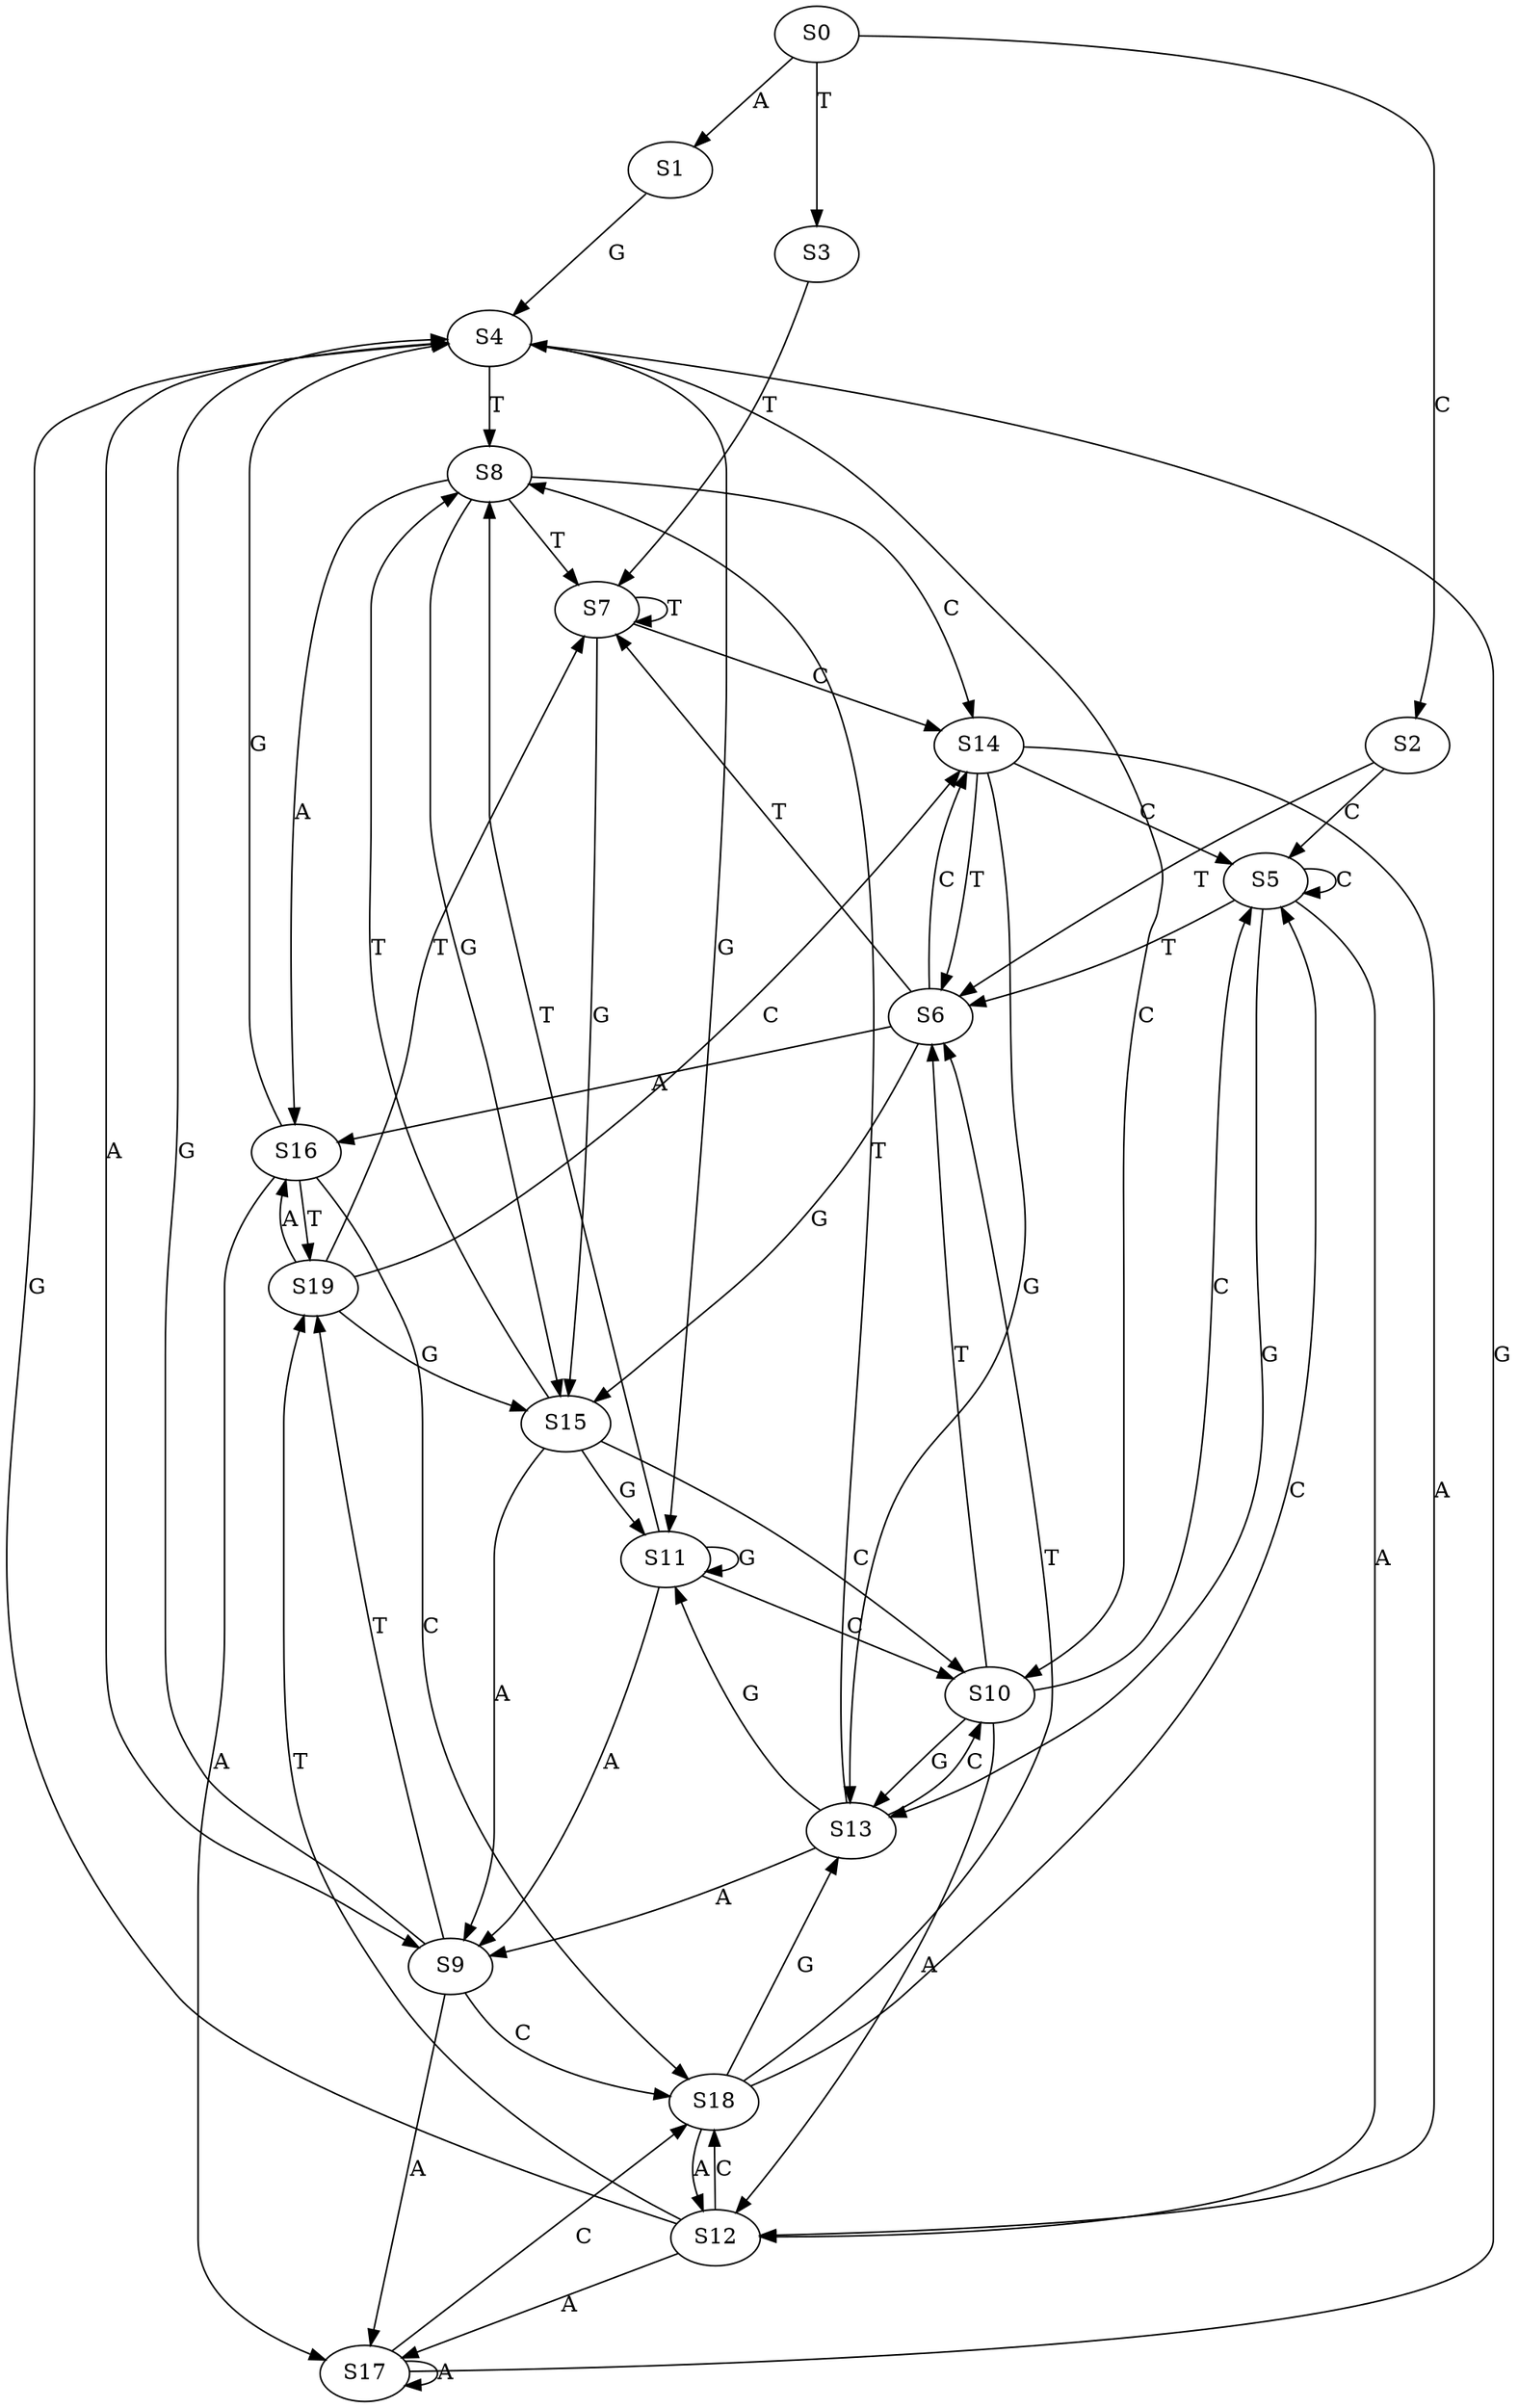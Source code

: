 strict digraph  {
	S0 -> S1 [ label = A ];
	S0 -> S2 [ label = C ];
	S0 -> S3 [ label = T ];
	S1 -> S4 [ label = G ];
	S2 -> S5 [ label = C ];
	S2 -> S6 [ label = T ];
	S3 -> S7 [ label = T ];
	S4 -> S8 [ label = T ];
	S4 -> S9 [ label = A ];
	S4 -> S10 [ label = C ];
	S4 -> S11 [ label = G ];
	S5 -> S12 [ label = A ];
	S5 -> S13 [ label = G ];
	S5 -> S6 [ label = T ];
	S5 -> S5 [ label = C ];
	S6 -> S7 [ label = T ];
	S6 -> S14 [ label = C ];
	S6 -> S15 [ label = G ];
	S6 -> S16 [ label = A ];
	S7 -> S14 [ label = C ];
	S7 -> S15 [ label = G ];
	S7 -> S7 [ label = T ];
	S8 -> S16 [ label = A ];
	S8 -> S14 [ label = C ];
	S8 -> S7 [ label = T ];
	S8 -> S15 [ label = G ];
	S9 -> S17 [ label = A ];
	S9 -> S4 [ label = G ];
	S9 -> S18 [ label = C ];
	S9 -> S19 [ label = T ];
	S10 -> S13 [ label = G ];
	S10 -> S12 [ label = A ];
	S10 -> S6 [ label = T ];
	S10 -> S5 [ label = C ];
	S11 -> S8 [ label = T ];
	S11 -> S9 [ label = A ];
	S11 -> S11 [ label = G ];
	S11 -> S10 [ label = C ];
	S12 -> S17 [ label = A ];
	S12 -> S18 [ label = C ];
	S12 -> S4 [ label = G ];
	S12 -> S19 [ label = T ];
	S13 -> S11 [ label = G ];
	S13 -> S10 [ label = C ];
	S13 -> S8 [ label = T ];
	S13 -> S9 [ label = A ];
	S14 -> S12 [ label = A ];
	S14 -> S13 [ label = G ];
	S14 -> S5 [ label = C ];
	S14 -> S6 [ label = T ];
	S15 -> S8 [ label = T ];
	S15 -> S11 [ label = G ];
	S15 -> S10 [ label = C ];
	S15 -> S9 [ label = A ];
	S16 -> S18 [ label = C ];
	S16 -> S4 [ label = G ];
	S16 -> S19 [ label = T ];
	S16 -> S17 [ label = A ];
	S17 -> S4 [ label = G ];
	S17 -> S18 [ label = C ];
	S17 -> S17 [ label = A ];
	S18 -> S12 [ label = A ];
	S18 -> S5 [ label = C ];
	S18 -> S6 [ label = T ];
	S18 -> S13 [ label = G ];
	S19 -> S15 [ label = G ];
	S19 -> S14 [ label = C ];
	S19 -> S7 [ label = T ];
	S19 -> S16 [ label = A ];
}
